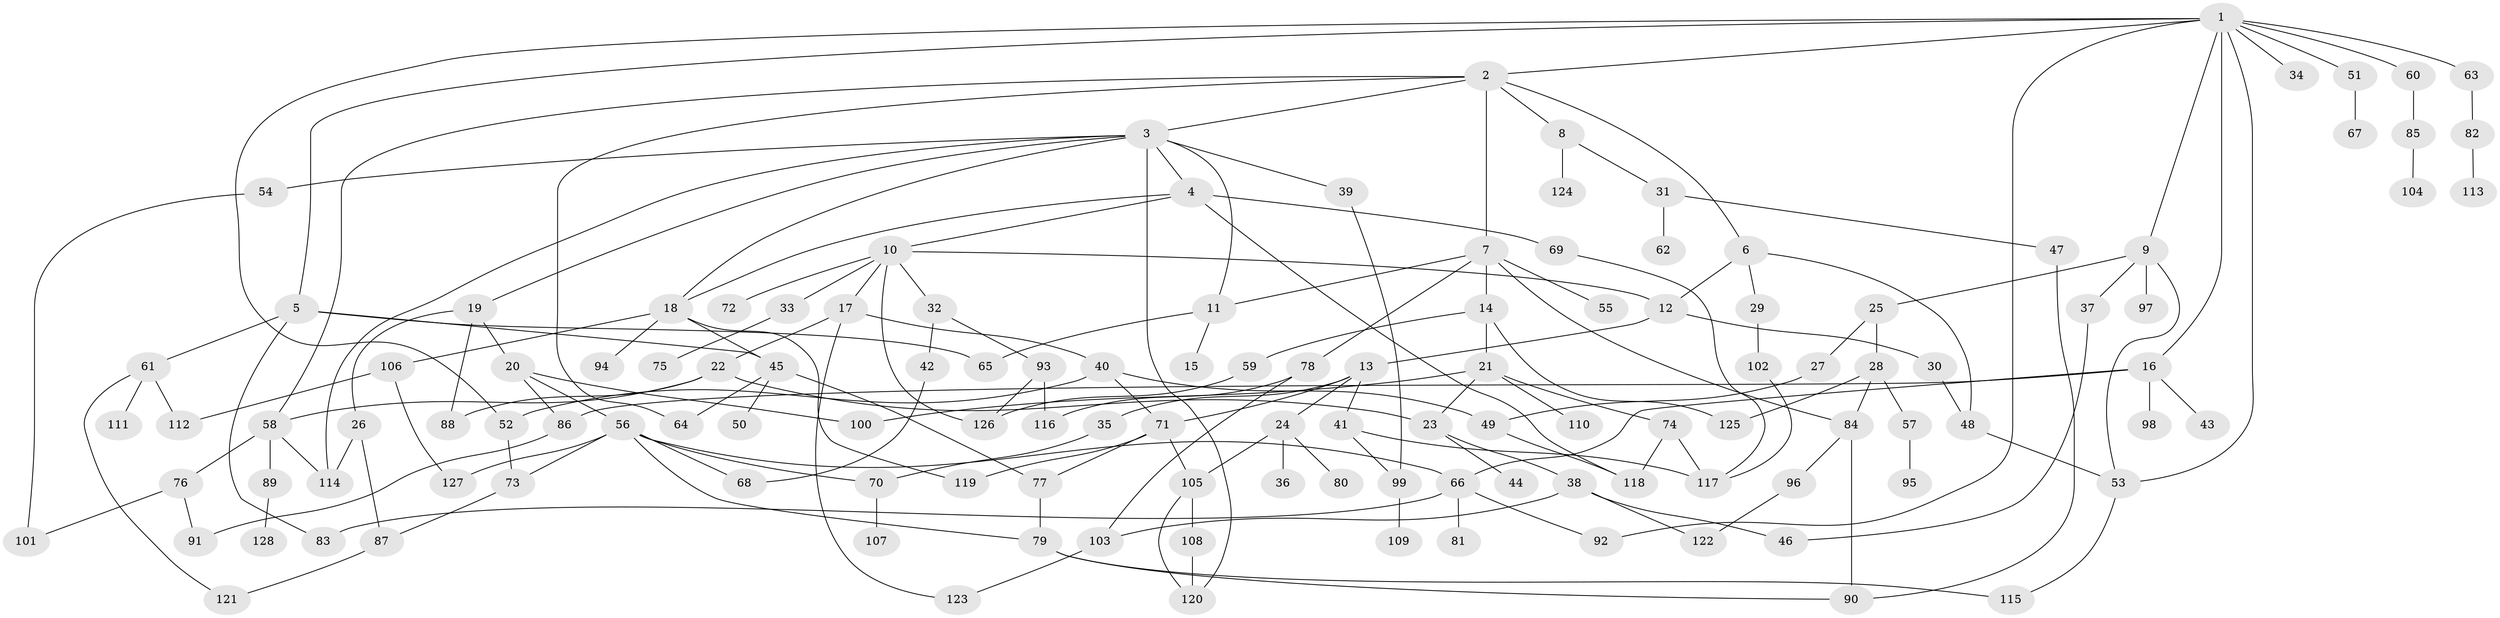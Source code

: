 // coarse degree distribution, {10: 0.011235955056179775, 7: 0.0449438202247191, 9: 0.011235955056179775, 6: 0.0449438202247191, 5: 0.07865168539325842, 4: 0.11235955056179775, 8: 0.033707865168539325, 3: 0.16853932584269662, 2: 0.25842696629213485, 1: 0.23595505617977527}
// Generated by graph-tools (version 1.1) at 2025/51/02/27/25 19:51:37]
// undirected, 128 vertices, 182 edges
graph export_dot {
graph [start="1"]
  node [color=gray90,style=filled];
  1;
  2;
  3;
  4;
  5;
  6;
  7;
  8;
  9;
  10;
  11;
  12;
  13;
  14;
  15;
  16;
  17;
  18;
  19;
  20;
  21;
  22;
  23;
  24;
  25;
  26;
  27;
  28;
  29;
  30;
  31;
  32;
  33;
  34;
  35;
  36;
  37;
  38;
  39;
  40;
  41;
  42;
  43;
  44;
  45;
  46;
  47;
  48;
  49;
  50;
  51;
  52;
  53;
  54;
  55;
  56;
  57;
  58;
  59;
  60;
  61;
  62;
  63;
  64;
  65;
  66;
  67;
  68;
  69;
  70;
  71;
  72;
  73;
  74;
  75;
  76;
  77;
  78;
  79;
  80;
  81;
  82;
  83;
  84;
  85;
  86;
  87;
  88;
  89;
  90;
  91;
  92;
  93;
  94;
  95;
  96;
  97;
  98;
  99;
  100;
  101;
  102;
  103;
  104;
  105;
  106;
  107;
  108;
  109;
  110;
  111;
  112;
  113;
  114;
  115;
  116;
  117;
  118;
  119;
  120;
  121;
  122;
  123;
  124;
  125;
  126;
  127;
  128;
  1 -- 2;
  1 -- 5;
  1 -- 9;
  1 -- 16;
  1 -- 34;
  1 -- 51;
  1 -- 60;
  1 -- 63;
  1 -- 92;
  1 -- 52;
  1 -- 53;
  2 -- 3;
  2 -- 6;
  2 -- 7;
  2 -- 8;
  2 -- 58;
  2 -- 64;
  3 -- 4;
  3 -- 18;
  3 -- 19;
  3 -- 39;
  3 -- 54;
  3 -- 114;
  3 -- 120;
  3 -- 11;
  4 -- 10;
  4 -- 69;
  4 -- 118;
  4 -- 18;
  5 -- 61;
  5 -- 65;
  5 -- 45;
  5 -- 83;
  6 -- 12;
  6 -- 29;
  6 -- 48;
  7 -- 11;
  7 -- 14;
  7 -- 55;
  7 -- 78;
  7 -- 84;
  8 -- 31;
  8 -- 124;
  9 -- 25;
  9 -- 37;
  9 -- 53;
  9 -- 97;
  10 -- 17;
  10 -- 32;
  10 -- 33;
  10 -- 72;
  10 -- 126;
  10 -- 12;
  11 -- 15;
  11 -- 65;
  12 -- 13;
  12 -- 30;
  13 -- 24;
  13 -- 35;
  13 -- 41;
  13 -- 71;
  14 -- 21;
  14 -- 59;
  14 -- 125;
  16 -- 43;
  16 -- 86;
  16 -- 98;
  16 -- 66;
  17 -- 22;
  17 -- 40;
  17 -- 123;
  18 -- 45;
  18 -- 94;
  18 -- 106;
  18 -- 119;
  19 -- 20;
  19 -- 26;
  19 -- 88;
  20 -- 56;
  20 -- 86;
  20 -- 100;
  21 -- 74;
  21 -- 100;
  21 -- 110;
  21 -- 23;
  22 -- 23;
  22 -- 88;
  22 -- 58;
  23 -- 38;
  23 -- 44;
  24 -- 36;
  24 -- 80;
  24 -- 105;
  25 -- 27;
  25 -- 28;
  26 -- 87;
  26 -- 114;
  27 -- 49;
  28 -- 57;
  28 -- 84;
  28 -- 125;
  29 -- 102;
  30 -- 48;
  31 -- 47;
  31 -- 62;
  32 -- 42;
  32 -- 93;
  33 -- 75;
  35 -- 70;
  37 -- 46;
  38 -- 122;
  38 -- 103;
  38 -- 46;
  39 -- 99;
  40 -- 49;
  40 -- 52;
  40 -- 71;
  41 -- 99;
  41 -- 117;
  42 -- 68;
  45 -- 50;
  45 -- 64;
  45 -- 77;
  47 -- 90;
  48 -- 53;
  49 -- 118;
  51 -- 67;
  52 -- 73;
  53 -- 115;
  54 -- 101;
  56 -- 66;
  56 -- 73;
  56 -- 68;
  56 -- 79;
  56 -- 70;
  56 -- 127;
  57 -- 95;
  58 -- 76;
  58 -- 89;
  58 -- 114;
  59 -- 126;
  60 -- 85;
  61 -- 111;
  61 -- 112;
  61 -- 121;
  63 -- 82;
  66 -- 81;
  66 -- 83;
  66 -- 92;
  69 -- 117;
  70 -- 107;
  71 -- 77;
  71 -- 105;
  71 -- 119;
  73 -- 87;
  74 -- 117;
  74 -- 118;
  76 -- 91;
  76 -- 101;
  77 -- 79;
  78 -- 103;
  78 -- 116;
  79 -- 90;
  79 -- 115;
  82 -- 113;
  84 -- 96;
  84 -- 90;
  85 -- 104;
  86 -- 91;
  87 -- 121;
  89 -- 128;
  93 -- 116;
  93 -- 126;
  96 -- 122;
  99 -- 109;
  102 -- 117;
  103 -- 123;
  105 -- 108;
  105 -- 120;
  106 -- 127;
  106 -- 112;
  108 -- 120;
}
